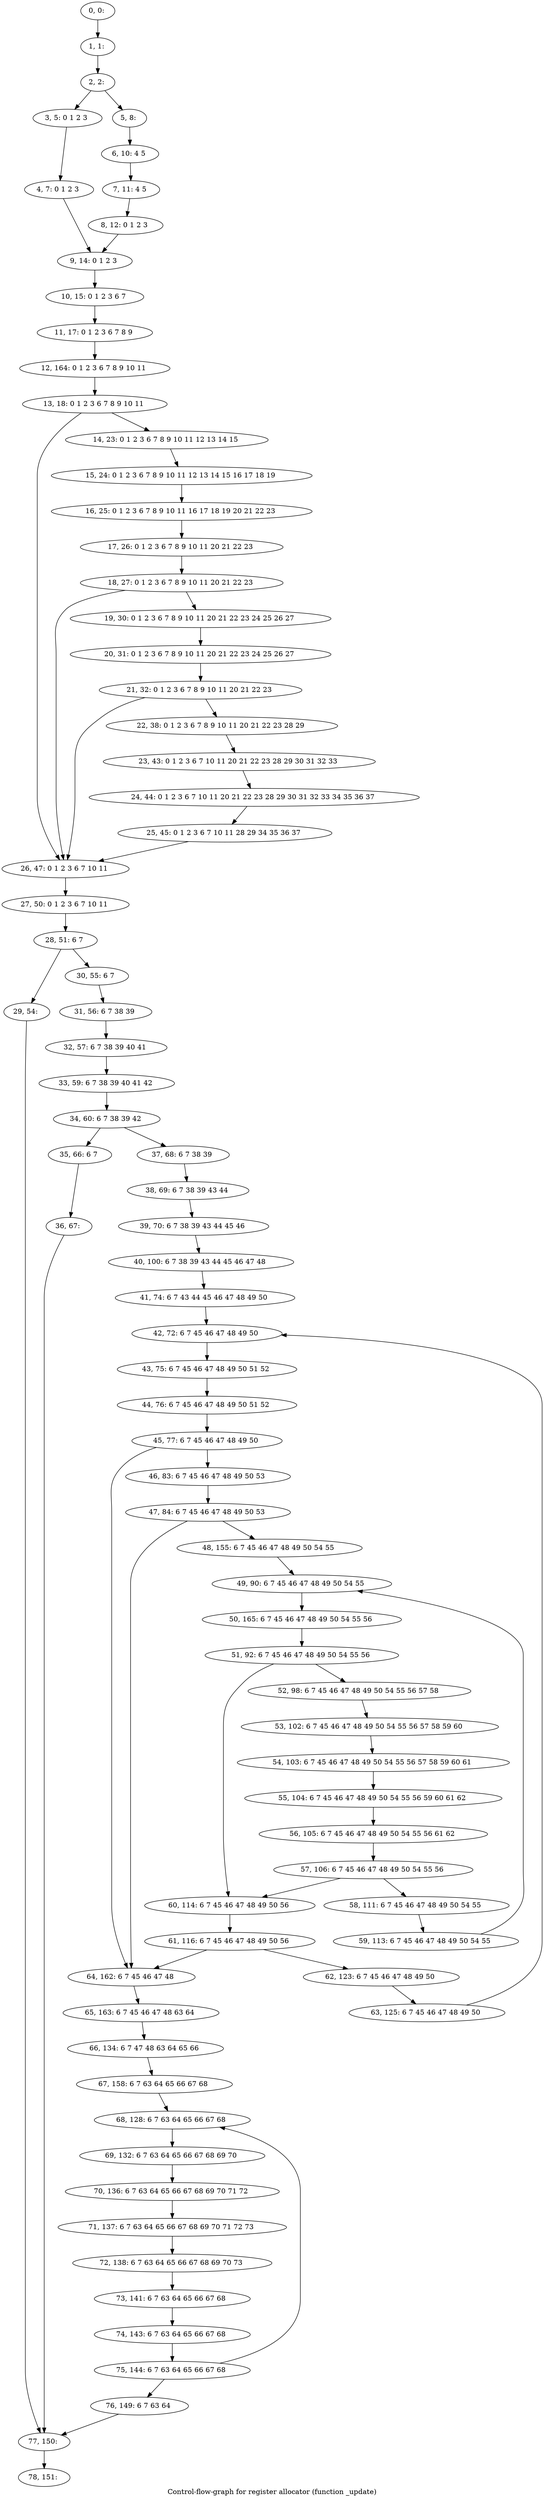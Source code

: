 digraph G {
graph [label="Control-flow-graph for register allocator (function _update)"]
0[label="0, 0: "];
1[label="1, 1: "];
2[label="2, 2: "];
3[label="3, 5: 0 1 2 3 "];
4[label="4, 7: 0 1 2 3 "];
5[label="5, 8: "];
6[label="6, 10: 4 5 "];
7[label="7, 11: 4 5 "];
8[label="8, 12: 0 1 2 3 "];
9[label="9, 14: 0 1 2 3 "];
10[label="10, 15: 0 1 2 3 6 7 "];
11[label="11, 17: 0 1 2 3 6 7 8 9 "];
12[label="12, 164: 0 1 2 3 6 7 8 9 10 11 "];
13[label="13, 18: 0 1 2 3 6 7 8 9 10 11 "];
14[label="14, 23: 0 1 2 3 6 7 8 9 10 11 12 13 14 15 "];
15[label="15, 24: 0 1 2 3 6 7 8 9 10 11 12 13 14 15 16 17 18 19 "];
16[label="16, 25: 0 1 2 3 6 7 8 9 10 11 16 17 18 19 20 21 22 23 "];
17[label="17, 26: 0 1 2 3 6 7 8 9 10 11 20 21 22 23 "];
18[label="18, 27: 0 1 2 3 6 7 8 9 10 11 20 21 22 23 "];
19[label="19, 30: 0 1 2 3 6 7 8 9 10 11 20 21 22 23 24 25 26 27 "];
20[label="20, 31: 0 1 2 3 6 7 8 9 10 11 20 21 22 23 24 25 26 27 "];
21[label="21, 32: 0 1 2 3 6 7 8 9 10 11 20 21 22 23 "];
22[label="22, 38: 0 1 2 3 6 7 8 9 10 11 20 21 22 23 28 29 "];
23[label="23, 43: 0 1 2 3 6 7 10 11 20 21 22 23 28 29 30 31 32 33 "];
24[label="24, 44: 0 1 2 3 6 7 10 11 20 21 22 23 28 29 30 31 32 33 34 35 36 37 "];
25[label="25, 45: 0 1 2 3 6 7 10 11 28 29 34 35 36 37 "];
26[label="26, 47: 0 1 2 3 6 7 10 11 "];
27[label="27, 50: 0 1 2 3 6 7 10 11 "];
28[label="28, 51: 6 7 "];
29[label="29, 54: "];
30[label="30, 55: 6 7 "];
31[label="31, 56: 6 7 38 39 "];
32[label="32, 57: 6 7 38 39 40 41 "];
33[label="33, 59: 6 7 38 39 40 41 42 "];
34[label="34, 60: 6 7 38 39 42 "];
35[label="35, 66: 6 7 "];
36[label="36, 67: "];
37[label="37, 68: 6 7 38 39 "];
38[label="38, 69: 6 7 38 39 43 44 "];
39[label="39, 70: 6 7 38 39 43 44 45 46 "];
40[label="40, 100: 6 7 38 39 43 44 45 46 47 48 "];
41[label="41, 74: 6 7 43 44 45 46 47 48 49 50 "];
42[label="42, 72: 6 7 45 46 47 48 49 50 "];
43[label="43, 75: 6 7 45 46 47 48 49 50 51 52 "];
44[label="44, 76: 6 7 45 46 47 48 49 50 51 52 "];
45[label="45, 77: 6 7 45 46 47 48 49 50 "];
46[label="46, 83: 6 7 45 46 47 48 49 50 53 "];
47[label="47, 84: 6 7 45 46 47 48 49 50 53 "];
48[label="48, 155: 6 7 45 46 47 48 49 50 54 55 "];
49[label="49, 90: 6 7 45 46 47 48 49 50 54 55 "];
50[label="50, 165: 6 7 45 46 47 48 49 50 54 55 56 "];
51[label="51, 92: 6 7 45 46 47 48 49 50 54 55 56 "];
52[label="52, 98: 6 7 45 46 47 48 49 50 54 55 56 57 58 "];
53[label="53, 102: 6 7 45 46 47 48 49 50 54 55 56 57 58 59 60 "];
54[label="54, 103: 6 7 45 46 47 48 49 50 54 55 56 57 58 59 60 61 "];
55[label="55, 104: 6 7 45 46 47 48 49 50 54 55 56 59 60 61 62 "];
56[label="56, 105: 6 7 45 46 47 48 49 50 54 55 56 61 62 "];
57[label="57, 106: 6 7 45 46 47 48 49 50 54 55 56 "];
58[label="58, 111: 6 7 45 46 47 48 49 50 54 55 "];
59[label="59, 113: 6 7 45 46 47 48 49 50 54 55 "];
60[label="60, 114: 6 7 45 46 47 48 49 50 56 "];
61[label="61, 116: 6 7 45 46 47 48 49 50 56 "];
62[label="62, 123: 6 7 45 46 47 48 49 50 "];
63[label="63, 125: 6 7 45 46 47 48 49 50 "];
64[label="64, 162: 6 7 45 46 47 48 "];
65[label="65, 163: 6 7 45 46 47 48 63 64 "];
66[label="66, 134: 6 7 47 48 63 64 65 66 "];
67[label="67, 158: 6 7 63 64 65 66 67 68 "];
68[label="68, 128: 6 7 63 64 65 66 67 68 "];
69[label="69, 132: 6 7 63 64 65 66 67 68 69 70 "];
70[label="70, 136: 6 7 63 64 65 66 67 68 69 70 71 72 "];
71[label="71, 137: 6 7 63 64 65 66 67 68 69 70 71 72 73 "];
72[label="72, 138: 6 7 63 64 65 66 67 68 69 70 73 "];
73[label="73, 141: 6 7 63 64 65 66 67 68 "];
74[label="74, 143: 6 7 63 64 65 66 67 68 "];
75[label="75, 144: 6 7 63 64 65 66 67 68 "];
76[label="76, 149: 6 7 63 64 "];
77[label="77, 150: "];
78[label="78, 151: "];
0->1 ;
1->2 ;
2->3 ;
2->5 ;
3->4 ;
4->9 ;
5->6 ;
6->7 ;
7->8 ;
8->9 ;
9->10 ;
10->11 ;
11->12 ;
12->13 ;
13->14 ;
13->26 ;
14->15 ;
15->16 ;
16->17 ;
17->18 ;
18->19 ;
18->26 ;
19->20 ;
20->21 ;
21->22 ;
21->26 ;
22->23 ;
23->24 ;
24->25 ;
25->26 ;
26->27 ;
27->28 ;
28->29 ;
28->30 ;
29->77 ;
30->31 ;
31->32 ;
32->33 ;
33->34 ;
34->35 ;
34->37 ;
35->36 ;
36->77 ;
37->38 ;
38->39 ;
39->40 ;
40->41 ;
41->42 ;
42->43 ;
43->44 ;
44->45 ;
45->46 ;
45->64 ;
46->47 ;
47->48 ;
47->64 ;
48->49 ;
49->50 ;
50->51 ;
51->52 ;
51->60 ;
52->53 ;
53->54 ;
54->55 ;
55->56 ;
56->57 ;
57->58 ;
57->60 ;
58->59 ;
59->49 ;
60->61 ;
61->62 ;
61->64 ;
62->63 ;
63->42 ;
64->65 ;
65->66 ;
66->67 ;
67->68 ;
68->69 ;
69->70 ;
70->71 ;
71->72 ;
72->73 ;
73->74 ;
74->75 ;
75->76 ;
75->68 ;
76->77 ;
77->78 ;
}

